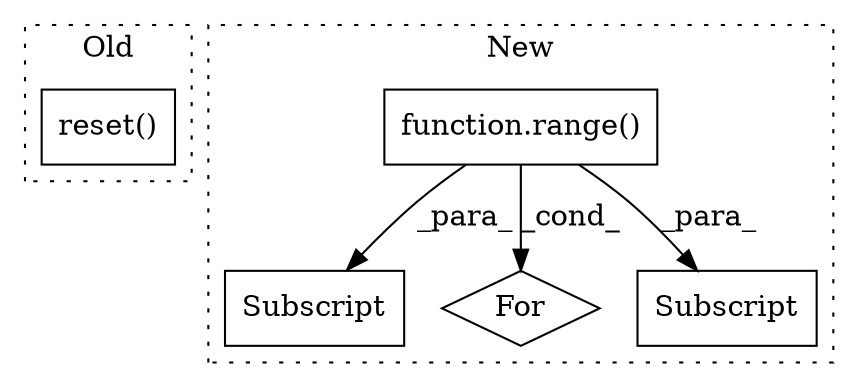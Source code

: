 digraph G {
subgraph cluster0 {
1 [label="reset()" a="75" s="1370" l="18" shape="box"];
label = "Old";
style="dotted";
}
subgraph cluster1 {
2 [label="Subscript" a="63" s="1419,0" l="7,0" shape="box"];
3 [label="function.range()" a="75" s="1379,1396" l="6,1" shape="box"];
4 [label="For" a="107" s="1369,1397" l="4,14" shape="diamond"];
5 [label="Subscript" a="63" s="1411,0" l="16,0" shape="box"];
label = "New";
style="dotted";
}
3 -> 4 [label="_cond_"];
3 -> 2 [label="_para_"];
3 -> 5 [label="_para_"];
}